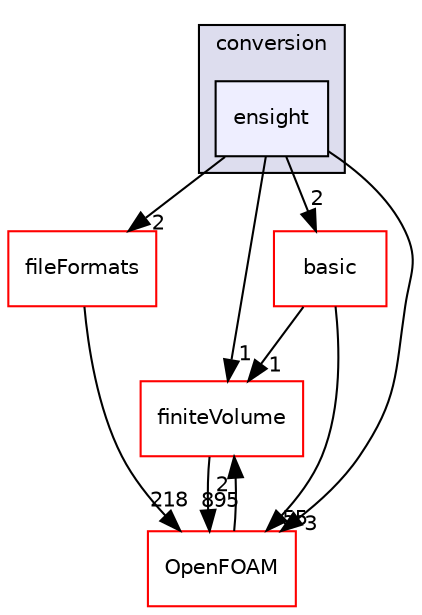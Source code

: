 digraph "src/lagrangian/intermediate/conversion/ensight" {
  bgcolor=transparent;
  compound=true
  node [ fontsize="10", fontname="Helvetica"];
  edge [ labelfontsize="10", labelfontname="Helvetica"];
  subgraph clusterdir_e25888efae61286d6fcfe7e070eb13d5 {
    graph [ bgcolor="#ddddee", pencolor="black", label="conversion" fontname="Helvetica", fontsize="10", URL="dir_e25888efae61286d6fcfe7e070eb13d5.html"]
  dir_10a5a43bbd7ad28e190ea8614308f06b [shape=box, label="ensight", style="filled", fillcolor="#eeeeff", pencolor="black", URL="dir_10a5a43bbd7ad28e190ea8614308f06b.html"];
  }
  dir_9bd15774b555cf7259a6fa18f99fe99b [shape=box label="finiteVolume" color="red" URL="dir_9bd15774b555cf7259a6fa18f99fe99b.html"];
  dir_b05602f37bb521a7142c0a3e200b5f35 [shape=box label="fileFormats" color="red" URL="dir_b05602f37bb521a7142c0a3e200b5f35.html"];
  dir_c5473ff19b20e6ec4dfe5c310b3778a8 [shape=box label="OpenFOAM" color="red" URL="dir_c5473ff19b20e6ec4dfe5c310b3778a8.html"];
  dir_584e0ab0901b4327f36f4285cac7f2f8 [shape=box label="basic" color="red" URL="dir_584e0ab0901b4327f36f4285cac7f2f8.html"];
  dir_9bd15774b555cf7259a6fa18f99fe99b->dir_c5473ff19b20e6ec4dfe5c310b3778a8 [headlabel="895", labeldistance=1.5 headhref="dir_000814_002151.html"];
  dir_b05602f37bb521a7142c0a3e200b5f35->dir_c5473ff19b20e6ec4dfe5c310b3778a8 [headlabel="218", labeldistance=1.5 headhref="dir_000682_002151.html"];
  dir_c5473ff19b20e6ec4dfe5c310b3778a8->dir_9bd15774b555cf7259a6fa18f99fe99b [headlabel="2", labeldistance=1.5 headhref="dir_002151_000814.html"];
  dir_584e0ab0901b4327f36f4285cac7f2f8->dir_9bd15774b555cf7259a6fa18f99fe99b [headlabel="1", labeldistance=1.5 headhref="dir_001501_000814.html"];
  dir_584e0ab0901b4327f36f4285cac7f2f8->dir_c5473ff19b20e6ec4dfe5c310b3778a8 [headlabel="55", labeldistance=1.5 headhref="dir_001501_002151.html"];
  dir_10a5a43bbd7ad28e190ea8614308f06b->dir_9bd15774b555cf7259a6fa18f99fe99b [headlabel="1", labeldistance=1.5 headhref="dir_001598_000814.html"];
  dir_10a5a43bbd7ad28e190ea8614308f06b->dir_b05602f37bb521a7142c0a3e200b5f35 [headlabel="2", labeldistance=1.5 headhref="dir_001598_000682.html"];
  dir_10a5a43bbd7ad28e190ea8614308f06b->dir_c5473ff19b20e6ec4dfe5c310b3778a8 [headlabel="3", labeldistance=1.5 headhref="dir_001598_002151.html"];
  dir_10a5a43bbd7ad28e190ea8614308f06b->dir_584e0ab0901b4327f36f4285cac7f2f8 [headlabel="2", labeldistance=1.5 headhref="dir_001598_001501.html"];
}
